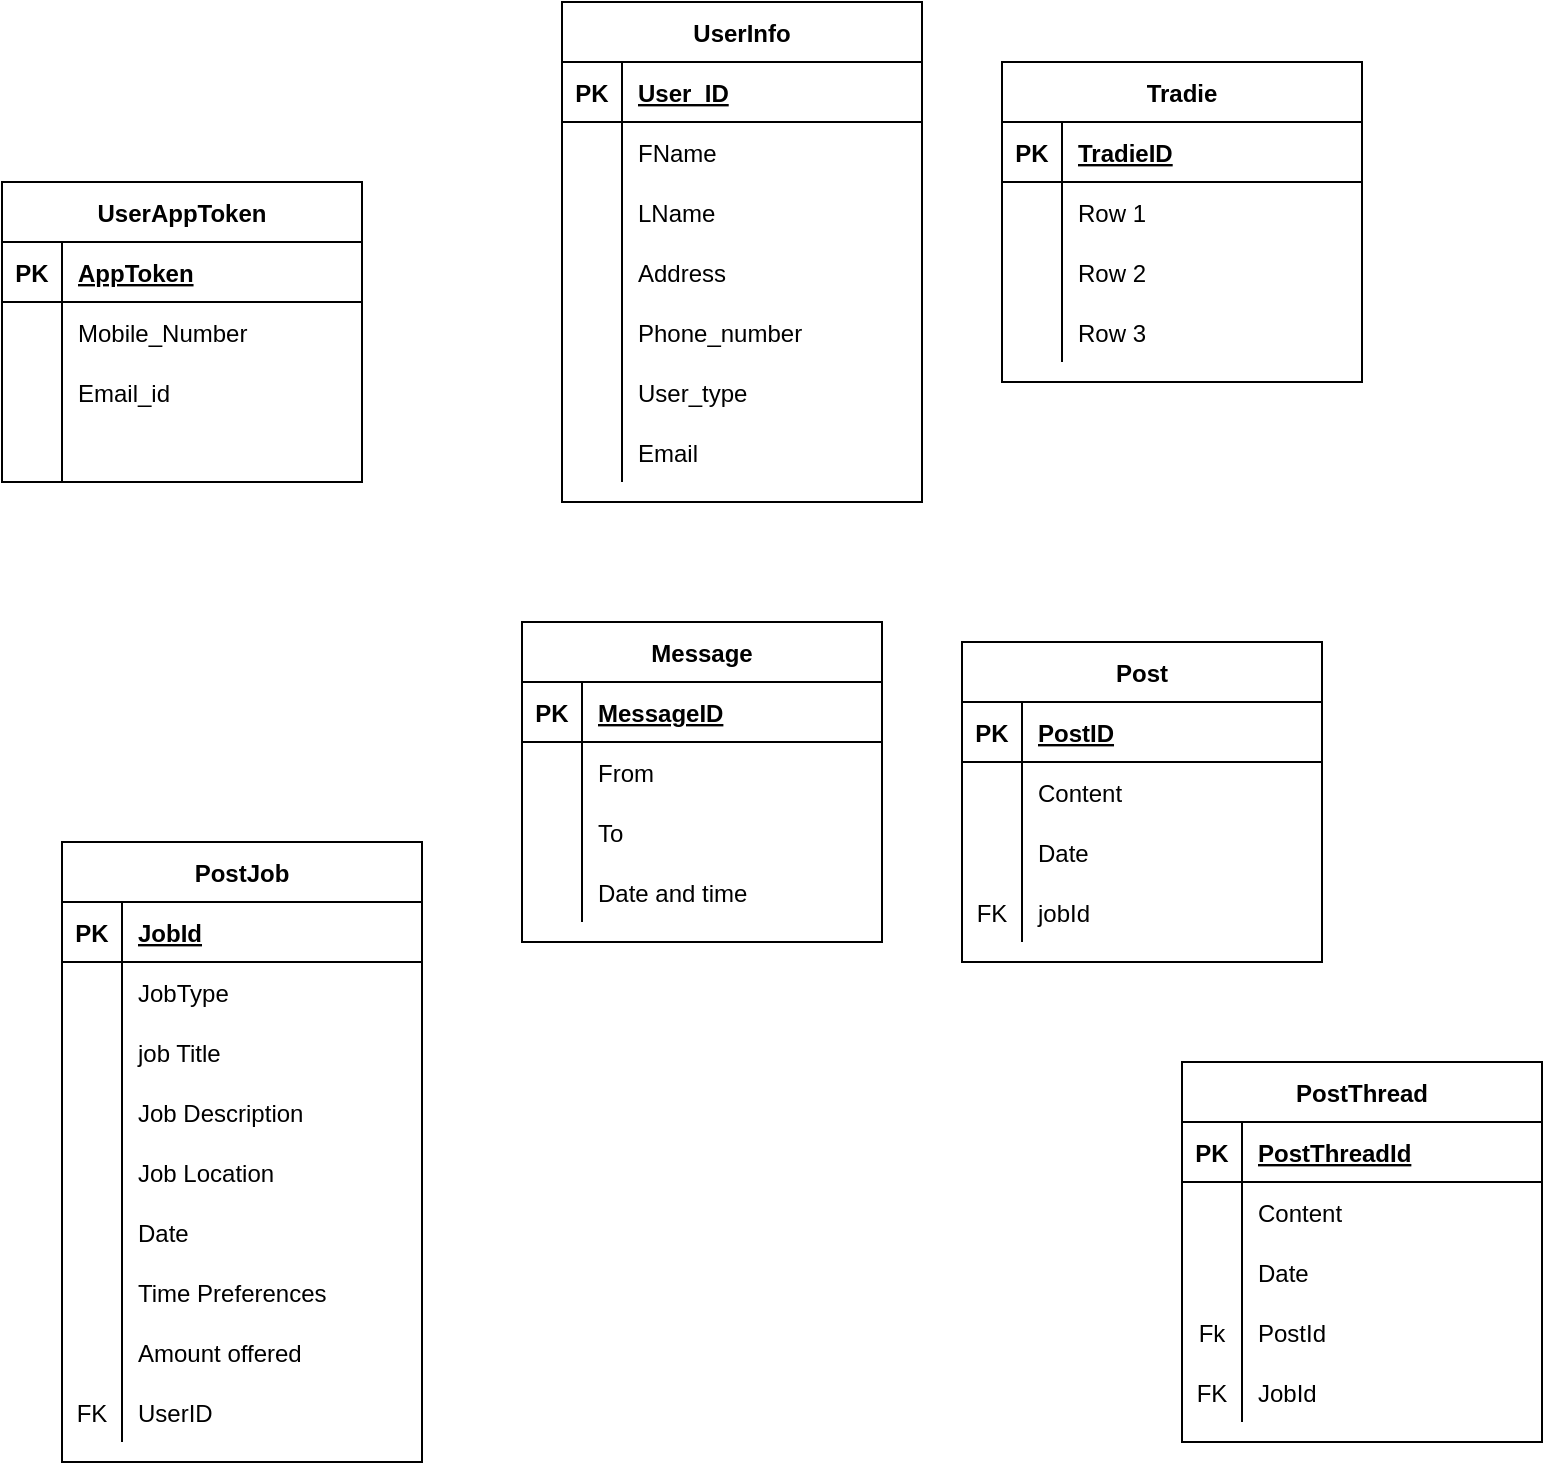 <mxfile version="13.6.5" type="github">
  <diagram id="_nv6rsg1d00ywhC_lNCa" name="Page-1">
    <mxGraphModel dx="946" dy="565" grid="1" gridSize="10" guides="1" tooltips="1" connect="1" arrows="1" fold="1" page="1" pageScale="1" pageWidth="850" pageHeight="1100" math="0" shadow="0">
      <root>
        <mxCell id="0" />
        <mxCell id="1" parent="0" />
        <mxCell id="Lii5ezeePyXg5_S2HeMb-3" value="UserAppToken" style="shape=table;startSize=30;container=1;collapsible=1;childLayout=tableLayout;fixedRows=1;rowLines=0;fontStyle=1;align=center;resizeLast=1;" parent="1" vertex="1">
          <mxGeometry x="20" y="110" width="180" height="150" as="geometry" />
        </mxCell>
        <mxCell id="Lii5ezeePyXg5_S2HeMb-4" value="" style="shape=partialRectangle;collapsible=0;dropTarget=0;pointerEvents=0;fillColor=none;top=0;left=0;bottom=1;right=0;points=[[0,0.5],[1,0.5]];portConstraint=eastwest;" parent="Lii5ezeePyXg5_S2HeMb-3" vertex="1">
          <mxGeometry y="30" width="180" height="30" as="geometry" />
        </mxCell>
        <mxCell id="Lii5ezeePyXg5_S2HeMb-5" value="PK" style="shape=partialRectangle;connectable=0;fillColor=none;top=0;left=0;bottom=0;right=0;fontStyle=1;overflow=hidden;" parent="Lii5ezeePyXg5_S2HeMb-4" vertex="1">
          <mxGeometry width="30" height="30" as="geometry" />
        </mxCell>
        <mxCell id="Lii5ezeePyXg5_S2HeMb-6" value="AppToken" style="shape=partialRectangle;connectable=0;fillColor=none;top=0;left=0;bottom=0;right=0;align=left;spacingLeft=6;fontStyle=5;overflow=hidden;" parent="Lii5ezeePyXg5_S2HeMb-4" vertex="1">
          <mxGeometry x="30" width="150" height="30" as="geometry" />
        </mxCell>
        <mxCell id="Lii5ezeePyXg5_S2HeMb-7" value="" style="shape=partialRectangle;collapsible=0;dropTarget=0;pointerEvents=0;fillColor=none;top=0;left=0;bottom=0;right=0;points=[[0,0.5],[1,0.5]];portConstraint=eastwest;" parent="Lii5ezeePyXg5_S2HeMb-3" vertex="1">
          <mxGeometry y="60" width="180" height="30" as="geometry" />
        </mxCell>
        <mxCell id="Lii5ezeePyXg5_S2HeMb-8" value="" style="shape=partialRectangle;connectable=0;fillColor=none;top=0;left=0;bottom=0;right=0;editable=1;overflow=hidden;" parent="Lii5ezeePyXg5_S2HeMb-7" vertex="1">
          <mxGeometry width="30" height="30" as="geometry" />
        </mxCell>
        <mxCell id="Lii5ezeePyXg5_S2HeMb-9" value="Mobile_Number" style="shape=partialRectangle;connectable=0;fillColor=none;top=0;left=0;bottom=0;right=0;align=left;spacingLeft=6;overflow=hidden;" parent="Lii5ezeePyXg5_S2HeMb-7" vertex="1">
          <mxGeometry x="30" width="150" height="30" as="geometry" />
        </mxCell>
        <mxCell id="Lii5ezeePyXg5_S2HeMb-10" value="" style="shape=partialRectangle;collapsible=0;dropTarget=0;pointerEvents=0;fillColor=none;top=0;left=0;bottom=0;right=0;points=[[0,0.5],[1,0.5]];portConstraint=eastwest;" parent="Lii5ezeePyXg5_S2HeMb-3" vertex="1">
          <mxGeometry y="90" width="180" height="30" as="geometry" />
        </mxCell>
        <mxCell id="Lii5ezeePyXg5_S2HeMb-11" value="" style="shape=partialRectangle;connectable=0;fillColor=none;top=0;left=0;bottom=0;right=0;editable=1;overflow=hidden;" parent="Lii5ezeePyXg5_S2HeMb-10" vertex="1">
          <mxGeometry width="30" height="30" as="geometry" />
        </mxCell>
        <mxCell id="Lii5ezeePyXg5_S2HeMb-12" value="Email_id" style="shape=partialRectangle;connectable=0;fillColor=none;top=0;left=0;bottom=0;right=0;align=left;spacingLeft=6;overflow=hidden;" parent="Lii5ezeePyXg5_S2HeMb-10" vertex="1">
          <mxGeometry x="30" width="150" height="30" as="geometry" />
        </mxCell>
        <mxCell id="Lii5ezeePyXg5_S2HeMb-13" value="" style="shape=partialRectangle;collapsible=0;dropTarget=0;pointerEvents=0;fillColor=none;top=0;left=0;bottom=0;right=0;points=[[0,0.5],[1,0.5]];portConstraint=eastwest;" parent="Lii5ezeePyXg5_S2HeMb-3" vertex="1">
          <mxGeometry y="120" width="180" height="30" as="geometry" />
        </mxCell>
        <mxCell id="Lii5ezeePyXg5_S2HeMb-14" value="" style="shape=partialRectangle;connectable=0;fillColor=none;top=0;left=0;bottom=0;right=0;editable=1;overflow=hidden;" parent="Lii5ezeePyXg5_S2HeMb-13" vertex="1">
          <mxGeometry width="30" height="30" as="geometry" />
        </mxCell>
        <mxCell id="Lii5ezeePyXg5_S2HeMb-15" value="" style="shape=partialRectangle;connectable=0;fillColor=none;top=0;left=0;bottom=0;right=0;align=left;spacingLeft=6;overflow=hidden;" parent="Lii5ezeePyXg5_S2HeMb-13" vertex="1">
          <mxGeometry x="30" width="150" height="30" as="geometry" />
        </mxCell>
        <mxCell id="Lii5ezeePyXg5_S2HeMb-16" value="UserInfo" style="shape=table;startSize=30;container=1;collapsible=1;childLayout=tableLayout;fixedRows=1;rowLines=0;fontStyle=1;align=center;resizeLast=1;" parent="1" vertex="1">
          <mxGeometry x="300" y="20" width="180" height="250" as="geometry" />
        </mxCell>
        <mxCell id="Lii5ezeePyXg5_S2HeMb-17" value="" style="shape=partialRectangle;collapsible=0;dropTarget=0;pointerEvents=0;fillColor=none;top=0;left=0;bottom=1;right=0;points=[[0,0.5],[1,0.5]];portConstraint=eastwest;" parent="Lii5ezeePyXg5_S2HeMb-16" vertex="1">
          <mxGeometry y="30" width="180" height="30" as="geometry" />
        </mxCell>
        <mxCell id="Lii5ezeePyXg5_S2HeMb-18" value="PK" style="shape=partialRectangle;connectable=0;fillColor=none;top=0;left=0;bottom=0;right=0;fontStyle=1;overflow=hidden;" parent="Lii5ezeePyXg5_S2HeMb-17" vertex="1">
          <mxGeometry width="30" height="30" as="geometry" />
        </mxCell>
        <mxCell id="Lii5ezeePyXg5_S2HeMb-19" value="User_ID" style="shape=partialRectangle;connectable=0;fillColor=none;top=0;left=0;bottom=0;right=0;align=left;spacingLeft=6;fontStyle=5;overflow=hidden;" parent="Lii5ezeePyXg5_S2HeMb-17" vertex="1">
          <mxGeometry x="30" width="150" height="30" as="geometry" />
        </mxCell>
        <mxCell id="Lii5ezeePyXg5_S2HeMb-20" value="" style="shape=partialRectangle;collapsible=0;dropTarget=0;pointerEvents=0;fillColor=none;top=0;left=0;bottom=0;right=0;points=[[0,0.5],[1,0.5]];portConstraint=eastwest;" parent="Lii5ezeePyXg5_S2HeMb-16" vertex="1">
          <mxGeometry y="60" width="180" height="30" as="geometry" />
        </mxCell>
        <mxCell id="Lii5ezeePyXg5_S2HeMb-21" value="" style="shape=partialRectangle;connectable=0;fillColor=none;top=0;left=0;bottom=0;right=0;editable=1;overflow=hidden;" parent="Lii5ezeePyXg5_S2HeMb-20" vertex="1">
          <mxGeometry width="30" height="30" as="geometry" />
        </mxCell>
        <mxCell id="Lii5ezeePyXg5_S2HeMb-22" value="FName" style="shape=partialRectangle;connectable=0;fillColor=none;top=0;left=0;bottom=0;right=0;align=left;spacingLeft=6;overflow=hidden;" parent="Lii5ezeePyXg5_S2HeMb-20" vertex="1">
          <mxGeometry x="30" width="150" height="30" as="geometry" />
        </mxCell>
        <mxCell id="Lii5ezeePyXg5_S2HeMb-23" value="" style="shape=partialRectangle;collapsible=0;dropTarget=0;pointerEvents=0;fillColor=none;top=0;left=0;bottom=0;right=0;points=[[0,0.5],[1,0.5]];portConstraint=eastwest;" parent="Lii5ezeePyXg5_S2HeMb-16" vertex="1">
          <mxGeometry y="90" width="180" height="30" as="geometry" />
        </mxCell>
        <mxCell id="Lii5ezeePyXg5_S2HeMb-24" value="" style="shape=partialRectangle;connectable=0;fillColor=none;top=0;left=0;bottom=0;right=0;editable=1;overflow=hidden;" parent="Lii5ezeePyXg5_S2HeMb-23" vertex="1">
          <mxGeometry width="30" height="30" as="geometry" />
        </mxCell>
        <mxCell id="Lii5ezeePyXg5_S2HeMb-25" value="LName" style="shape=partialRectangle;connectable=0;fillColor=none;top=0;left=0;bottom=0;right=0;align=left;spacingLeft=6;overflow=hidden;" parent="Lii5ezeePyXg5_S2HeMb-23" vertex="1">
          <mxGeometry x="30" width="150" height="30" as="geometry" />
        </mxCell>
        <mxCell id="Lii5ezeePyXg5_S2HeMb-26" value="" style="shape=partialRectangle;collapsible=0;dropTarget=0;pointerEvents=0;fillColor=none;top=0;left=0;bottom=0;right=0;points=[[0,0.5],[1,0.5]];portConstraint=eastwest;" parent="Lii5ezeePyXg5_S2HeMb-16" vertex="1">
          <mxGeometry y="120" width="180" height="30" as="geometry" />
        </mxCell>
        <mxCell id="Lii5ezeePyXg5_S2HeMb-27" value="" style="shape=partialRectangle;connectable=0;fillColor=none;top=0;left=0;bottom=0;right=0;editable=1;overflow=hidden;" parent="Lii5ezeePyXg5_S2HeMb-26" vertex="1">
          <mxGeometry width="30" height="30" as="geometry" />
        </mxCell>
        <mxCell id="Lii5ezeePyXg5_S2HeMb-28" value="Address" style="shape=partialRectangle;connectable=0;fillColor=none;top=0;left=0;bottom=0;right=0;align=left;spacingLeft=6;overflow=hidden;" parent="Lii5ezeePyXg5_S2HeMb-26" vertex="1">
          <mxGeometry x="30" width="150" height="30" as="geometry" />
        </mxCell>
        <mxCell id="Lii5ezeePyXg5_S2HeMb-29" value="" style="shape=partialRectangle;collapsible=0;dropTarget=0;pointerEvents=0;fillColor=none;top=0;left=0;bottom=0;right=0;points=[[0,0.5],[1,0.5]];portConstraint=eastwest;" parent="Lii5ezeePyXg5_S2HeMb-16" vertex="1">
          <mxGeometry y="150" width="180" height="30" as="geometry" />
        </mxCell>
        <mxCell id="Lii5ezeePyXg5_S2HeMb-30" value="" style="shape=partialRectangle;connectable=0;fillColor=none;top=0;left=0;bottom=0;right=0;editable=1;overflow=hidden;" parent="Lii5ezeePyXg5_S2HeMb-29" vertex="1">
          <mxGeometry width="30" height="30" as="geometry" />
        </mxCell>
        <mxCell id="Lii5ezeePyXg5_S2HeMb-31" value="Phone_number" style="shape=partialRectangle;connectable=0;fillColor=none;top=0;left=0;bottom=0;right=0;align=left;spacingLeft=6;overflow=hidden;" parent="Lii5ezeePyXg5_S2HeMb-29" vertex="1">
          <mxGeometry x="30" width="150" height="30" as="geometry" />
        </mxCell>
        <mxCell id="Lii5ezeePyXg5_S2HeMb-32" value="" style="shape=partialRectangle;collapsible=0;dropTarget=0;pointerEvents=0;fillColor=none;top=0;left=0;bottom=0;right=0;points=[[0,0.5],[1,0.5]];portConstraint=eastwest;" parent="Lii5ezeePyXg5_S2HeMb-16" vertex="1">
          <mxGeometry y="180" width="180" height="30" as="geometry" />
        </mxCell>
        <mxCell id="Lii5ezeePyXg5_S2HeMb-33" value="" style="shape=partialRectangle;connectable=0;fillColor=none;top=0;left=0;bottom=0;right=0;editable=1;overflow=hidden;" parent="Lii5ezeePyXg5_S2HeMb-32" vertex="1">
          <mxGeometry width="30" height="30" as="geometry" />
        </mxCell>
        <mxCell id="Lii5ezeePyXg5_S2HeMb-34" value="User_type" style="shape=partialRectangle;connectable=0;fillColor=none;top=0;left=0;bottom=0;right=0;align=left;spacingLeft=6;overflow=hidden;" parent="Lii5ezeePyXg5_S2HeMb-32" vertex="1">
          <mxGeometry x="30" width="150" height="30" as="geometry" />
        </mxCell>
        <mxCell id="Lii5ezeePyXg5_S2HeMb-35" value="" style="shape=partialRectangle;collapsible=0;dropTarget=0;pointerEvents=0;fillColor=none;top=0;left=0;bottom=0;right=0;points=[[0,0.5],[1,0.5]];portConstraint=eastwest;" parent="Lii5ezeePyXg5_S2HeMb-16" vertex="1">
          <mxGeometry y="210" width="180" height="30" as="geometry" />
        </mxCell>
        <mxCell id="Lii5ezeePyXg5_S2HeMb-36" value="" style="shape=partialRectangle;connectable=0;fillColor=none;top=0;left=0;bottom=0;right=0;editable=1;overflow=hidden;" parent="Lii5ezeePyXg5_S2HeMb-35" vertex="1">
          <mxGeometry width="30" height="30" as="geometry" />
        </mxCell>
        <mxCell id="Lii5ezeePyXg5_S2HeMb-37" value="Email" style="shape=partialRectangle;connectable=0;fillColor=none;top=0;left=0;bottom=0;right=0;align=left;spacingLeft=6;overflow=hidden;" parent="Lii5ezeePyXg5_S2HeMb-35" vertex="1">
          <mxGeometry x="30" width="150" height="30" as="geometry" />
        </mxCell>
        <mxCell id="sgDXmyYX1LC0uglDYw24-14" value="Message" style="shape=table;startSize=30;container=1;collapsible=1;childLayout=tableLayout;fixedRows=1;rowLines=0;fontStyle=1;align=center;resizeLast=1;" vertex="1" parent="1">
          <mxGeometry x="280" y="330" width="180" height="160" as="geometry" />
        </mxCell>
        <mxCell id="sgDXmyYX1LC0uglDYw24-15" value="" style="shape=partialRectangle;collapsible=0;dropTarget=0;pointerEvents=0;fillColor=none;top=0;left=0;bottom=1;right=0;points=[[0,0.5],[1,0.5]];portConstraint=eastwest;" vertex="1" parent="sgDXmyYX1LC0uglDYw24-14">
          <mxGeometry y="30" width="180" height="30" as="geometry" />
        </mxCell>
        <mxCell id="sgDXmyYX1LC0uglDYw24-16" value="PK" style="shape=partialRectangle;connectable=0;fillColor=none;top=0;left=0;bottom=0;right=0;fontStyle=1;overflow=hidden;" vertex="1" parent="sgDXmyYX1LC0uglDYw24-15">
          <mxGeometry width="30" height="30" as="geometry" />
        </mxCell>
        <mxCell id="sgDXmyYX1LC0uglDYw24-17" value="MessageID" style="shape=partialRectangle;connectable=0;fillColor=none;top=0;left=0;bottom=0;right=0;align=left;spacingLeft=6;fontStyle=5;overflow=hidden;" vertex="1" parent="sgDXmyYX1LC0uglDYw24-15">
          <mxGeometry x="30" width="150" height="30" as="geometry" />
        </mxCell>
        <mxCell id="sgDXmyYX1LC0uglDYw24-18" value="" style="shape=partialRectangle;collapsible=0;dropTarget=0;pointerEvents=0;fillColor=none;top=0;left=0;bottom=0;right=0;points=[[0,0.5],[1,0.5]];portConstraint=eastwest;" vertex="1" parent="sgDXmyYX1LC0uglDYw24-14">
          <mxGeometry y="60" width="180" height="30" as="geometry" />
        </mxCell>
        <mxCell id="sgDXmyYX1LC0uglDYw24-19" value="" style="shape=partialRectangle;connectable=0;fillColor=none;top=0;left=0;bottom=0;right=0;editable=1;overflow=hidden;" vertex="1" parent="sgDXmyYX1LC0uglDYw24-18">
          <mxGeometry width="30" height="30" as="geometry" />
        </mxCell>
        <mxCell id="sgDXmyYX1LC0uglDYw24-20" value="From" style="shape=partialRectangle;connectable=0;fillColor=none;top=0;left=0;bottom=0;right=0;align=left;spacingLeft=6;overflow=hidden;" vertex="1" parent="sgDXmyYX1LC0uglDYw24-18">
          <mxGeometry x="30" width="150" height="30" as="geometry" />
        </mxCell>
        <mxCell id="sgDXmyYX1LC0uglDYw24-21" value="" style="shape=partialRectangle;collapsible=0;dropTarget=0;pointerEvents=0;fillColor=none;top=0;left=0;bottom=0;right=0;points=[[0,0.5],[1,0.5]];portConstraint=eastwest;" vertex="1" parent="sgDXmyYX1LC0uglDYw24-14">
          <mxGeometry y="90" width="180" height="30" as="geometry" />
        </mxCell>
        <mxCell id="sgDXmyYX1LC0uglDYw24-22" value="" style="shape=partialRectangle;connectable=0;fillColor=none;top=0;left=0;bottom=0;right=0;editable=1;overflow=hidden;" vertex="1" parent="sgDXmyYX1LC0uglDYw24-21">
          <mxGeometry width="30" height="30" as="geometry" />
        </mxCell>
        <mxCell id="sgDXmyYX1LC0uglDYw24-23" value="To" style="shape=partialRectangle;connectable=0;fillColor=none;top=0;left=0;bottom=0;right=0;align=left;spacingLeft=6;overflow=hidden;" vertex="1" parent="sgDXmyYX1LC0uglDYw24-21">
          <mxGeometry x="30" width="150" height="30" as="geometry" />
        </mxCell>
        <mxCell id="sgDXmyYX1LC0uglDYw24-24" value="" style="shape=partialRectangle;collapsible=0;dropTarget=0;pointerEvents=0;fillColor=none;top=0;left=0;bottom=0;right=0;points=[[0,0.5],[1,0.5]];portConstraint=eastwest;" vertex="1" parent="sgDXmyYX1LC0uglDYw24-14">
          <mxGeometry y="120" width="180" height="30" as="geometry" />
        </mxCell>
        <mxCell id="sgDXmyYX1LC0uglDYw24-25" value="" style="shape=partialRectangle;connectable=0;fillColor=none;top=0;left=0;bottom=0;right=0;editable=1;overflow=hidden;" vertex="1" parent="sgDXmyYX1LC0uglDYw24-24">
          <mxGeometry width="30" height="30" as="geometry" />
        </mxCell>
        <mxCell id="sgDXmyYX1LC0uglDYw24-26" value="Date and time" style="shape=partialRectangle;connectable=0;fillColor=none;top=0;left=0;bottom=0;right=0;align=left;spacingLeft=6;overflow=hidden;" vertex="1" parent="sgDXmyYX1LC0uglDYw24-24">
          <mxGeometry x="30" width="150" height="30" as="geometry" />
        </mxCell>
        <mxCell id="sgDXmyYX1LC0uglDYw24-27" value="PostJob" style="shape=table;startSize=30;container=1;collapsible=1;childLayout=tableLayout;fixedRows=1;rowLines=0;fontStyle=1;align=center;resizeLast=1;" vertex="1" parent="1">
          <mxGeometry x="50" y="440" width="180" height="310" as="geometry" />
        </mxCell>
        <mxCell id="sgDXmyYX1LC0uglDYw24-28" value="" style="shape=partialRectangle;collapsible=0;dropTarget=0;pointerEvents=0;fillColor=none;top=0;left=0;bottom=1;right=0;points=[[0,0.5],[1,0.5]];portConstraint=eastwest;" vertex="1" parent="sgDXmyYX1LC0uglDYw24-27">
          <mxGeometry y="30" width="180" height="30" as="geometry" />
        </mxCell>
        <mxCell id="sgDXmyYX1LC0uglDYw24-29" value="PK" style="shape=partialRectangle;connectable=0;fillColor=none;top=0;left=0;bottom=0;right=0;fontStyle=1;overflow=hidden;" vertex="1" parent="sgDXmyYX1LC0uglDYw24-28">
          <mxGeometry width="30" height="30" as="geometry" />
        </mxCell>
        <mxCell id="sgDXmyYX1LC0uglDYw24-30" value="JobId" style="shape=partialRectangle;connectable=0;fillColor=none;top=0;left=0;bottom=0;right=0;align=left;spacingLeft=6;fontStyle=5;overflow=hidden;" vertex="1" parent="sgDXmyYX1LC0uglDYw24-28">
          <mxGeometry x="30" width="150" height="30" as="geometry" />
        </mxCell>
        <mxCell id="sgDXmyYX1LC0uglDYw24-31" value="" style="shape=partialRectangle;collapsible=0;dropTarget=0;pointerEvents=0;fillColor=none;top=0;left=0;bottom=0;right=0;points=[[0,0.5],[1,0.5]];portConstraint=eastwest;" vertex="1" parent="sgDXmyYX1LC0uglDYw24-27">
          <mxGeometry y="60" width="180" height="30" as="geometry" />
        </mxCell>
        <mxCell id="sgDXmyYX1LC0uglDYw24-32" value="" style="shape=partialRectangle;connectable=0;fillColor=none;top=0;left=0;bottom=0;right=0;editable=1;overflow=hidden;" vertex="1" parent="sgDXmyYX1LC0uglDYw24-31">
          <mxGeometry width="30" height="30" as="geometry" />
        </mxCell>
        <mxCell id="sgDXmyYX1LC0uglDYw24-33" value="JobType" style="shape=partialRectangle;connectable=0;fillColor=none;top=0;left=0;bottom=0;right=0;align=left;spacingLeft=6;overflow=hidden;" vertex="1" parent="sgDXmyYX1LC0uglDYw24-31">
          <mxGeometry x="30" width="150" height="30" as="geometry" />
        </mxCell>
        <mxCell id="sgDXmyYX1LC0uglDYw24-34" value="" style="shape=partialRectangle;collapsible=0;dropTarget=0;pointerEvents=0;fillColor=none;top=0;left=0;bottom=0;right=0;points=[[0,0.5],[1,0.5]];portConstraint=eastwest;" vertex="1" parent="sgDXmyYX1LC0uglDYw24-27">
          <mxGeometry y="90" width="180" height="30" as="geometry" />
        </mxCell>
        <mxCell id="sgDXmyYX1LC0uglDYw24-35" value="" style="shape=partialRectangle;connectable=0;fillColor=none;top=0;left=0;bottom=0;right=0;editable=1;overflow=hidden;" vertex="1" parent="sgDXmyYX1LC0uglDYw24-34">
          <mxGeometry width="30" height="30" as="geometry" />
        </mxCell>
        <mxCell id="sgDXmyYX1LC0uglDYw24-36" value="job Title" style="shape=partialRectangle;connectable=0;fillColor=none;top=0;left=0;bottom=0;right=0;align=left;spacingLeft=6;overflow=hidden;" vertex="1" parent="sgDXmyYX1LC0uglDYw24-34">
          <mxGeometry x="30" width="150" height="30" as="geometry" />
        </mxCell>
        <mxCell id="sgDXmyYX1LC0uglDYw24-37" value="" style="shape=partialRectangle;collapsible=0;dropTarget=0;pointerEvents=0;fillColor=none;top=0;left=0;bottom=0;right=0;points=[[0,0.5],[1,0.5]];portConstraint=eastwest;" vertex="1" parent="sgDXmyYX1LC0uglDYw24-27">
          <mxGeometry y="120" width="180" height="30" as="geometry" />
        </mxCell>
        <mxCell id="sgDXmyYX1LC0uglDYw24-38" value="" style="shape=partialRectangle;connectable=0;fillColor=none;top=0;left=0;bottom=0;right=0;editable=1;overflow=hidden;" vertex="1" parent="sgDXmyYX1LC0uglDYw24-37">
          <mxGeometry width="30" height="30" as="geometry" />
        </mxCell>
        <mxCell id="sgDXmyYX1LC0uglDYw24-39" value="Job Description" style="shape=partialRectangle;connectable=0;fillColor=none;top=0;left=0;bottom=0;right=0;align=left;spacingLeft=6;overflow=hidden;" vertex="1" parent="sgDXmyYX1LC0uglDYw24-37">
          <mxGeometry x="30" width="150" height="30" as="geometry" />
        </mxCell>
        <mxCell id="sgDXmyYX1LC0uglDYw24-40" value="" style="shape=partialRectangle;collapsible=0;dropTarget=0;pointerEvents=0;fillColor=none;top=0;left=0;bottom=0;right=0;points=[[0,0.5],[1,0.5]];portConstraint=eastwest;" vertex="1" parent="sgDXmyYX1LC0uglDYw24-27">
          <mxGeometry y="150" width="180" height="30" as="geometry" />
        </mxCell>
        <mxCell id="sgDXmyYX1LC0uglDYw24-41" value="" style="shape=partialRectangle;connectable=0;fillColor=none;top=0;left=0;bottom=0;right=0;editable=1;overflow=hidden;" vertex="1" parent="sgDXmyYX1LC0uglDYw24-40">
          <mxGeometry width="30" height="30" as="geometry" />
        </mxCell>
        <mxCell id="sgDXmyYX1LC0uglDYw24-42" value="Job Location" style="shape=partialRectangle;connectable=0;fillColor=none;top=0;left=0;bottom=0;right=0;align=left;spacingLeft=6;overflow=hidden;" vertex="1" parent="sgDXmyYX1LC0uglDYw24-40">
          <mxGeometry x="30" width="150" height="30" as="geometry" />
        </mxCell>
        <mxCell id="sgDXmyYX1LC0uglDYw24-43" value="" style="shape=partialRectangle;collapsible=0;dropTarget=0;pointerEvents=0;fillColor=none;top=0;left=0;bottom=0;right=0;points=[[0,0.5],[1,0.5]];portConstraint=eastwest;" vertex="1" parent="sgDXmyYX1LC0uglDYw24-27">
          <mxGeometry y="180" width="180" height="30" as="geometry" />
        </mxCell>
        <mxCell id="sgDXmyYX1LC0uglDYw24-44" value="" style="shape=partialRectangle;connectable=0;fillColor=none;top=0;left=0;bottom=0;right=0;editable=1;overflow=hidden;" vertex="1" parent="sgDXmyYX1LC0uglDYw24-43">
          <mxGeometry width="30" height="30" as="geometry" />
        </mxCell>
        <mxCell id="sgDXmyYX1LC0uglDYw24-45" value="Date" style="shape=partialRectangle;connectable=0;fillColor=none;top=0;left=0;bottom=0;right=0;align=left;spacingLeft=6;overflow=hidden;" vertex="1" parent="sgDXmyYX1LC0uglDYw24-43">
          <mxGeometry x="30" width="150" height="30" as="geometry" />
        </mxCell>
        <mxCell id="sgDXmyYX1LC0uglDYw24-46" value="" style="shape=partialRectangle;collapsible=0;dropTarget=0;pointerEvents=0;fillColor=none;top=0;left=0;bottom=0;right=0;points=[[0,0.5],[1,0.5]];portConstraint=eastwest;" vertex="1" parent="sgDXmyYX1LC0uglDYw24-27">
          <mxGeometry y="210" width="180" height="30" as="geometry" />
        </mxCell>
        <mxCell id="sgDXmyYX1LC0uglDYw24-47" value="" style="shape=partialRectangle;connectable=0;fillColor=none;top=0;left=0;bottom=0;right=0;editable=1;overflow=hidden;" vertex="1" parent="sgDXmyYX1LC0uglDYw24-46">
          <mxGeometry width="30" height="30" as="geometry" />
        </mxCell>
        <mxCell id="sgDXmyYX1LC0uglDYw24-48" value="Time Preferences" style="shape=partialRectangle;connectable=0;fillColor=none;top=0;left=0;bottom=0;right=0;align=left;spacingLeft=6;overflow=hidden;" vertex="1" parent="sgDXmyYX1LC0uglDYw24-46">
          <mxGeometry x="30" width="150" height="30" as="geometry" />
        </mxCell>
        <mxCell id="sgDXmyYX1LC0uglDYw24-49" value="" style="shape=partialRectangle;collapsible=0;dropTarget=0;pointerEvents=0;fillColor=none;top=0;left=0;bottom=0;right=0;points=[[0,0.5],[1,0.5]];portConstraint=eastwest;" vertex="1" parent="sgDXmyYX1LC0uglDYw24-27">
          <mxGeometry y="240" width="180" height="30" as="geometry" />
        </mxCell>
        <mxCell id="sgDXmyYX1LC0uglDYw24-50" value="" style="shape=partialRectangle;connectable=0;fillColor=none;top=0;left=0;bottom=0;right=0;editable=1;overflow=hidden;" vertex="1" parent="sgDXmyYX1LC0uglDYw24-49">
          <mxGeometry width="30" height="30" as="geometry" />
        </mxCell>
        <mxCell id="sgDXmyYX1LC0uglDYw24-51" value="Amount offered" style="shape=partialRectangle;connectable=0;fillColor=none;top=0;left=0;bottom=0;right=0;align=left;spacingLeft=6;overflow=hidden;" vertex="1" parent="sgDXmyYX1LC0uglDYw24-49">
          <mxGeometry x="30" width="150" height="30" as="geometry" />
        </mxCell>
        <mxCell id="sgDXmyYX1LC0uglDYw24-81" value="" style="shape=partialRectangle;collapsible=0;dropTarget=0;pointerEvents=0;fillColor=none;top=0;left=0;bottom=0;right=0;points=[[0,0.5],[1,0.5]];portConstraint=eastwest;" vertex="1" parent="sgDXmyYX1LC0uglDYw24-27">
          <mxGeometry y="270" width="180" height="30" as="geometry" />
        </mxCell>
        <mxCell id="sgDXmyYX1LC0uglDYw24-82" value="FK" style="shape=partialRectangle;connectable=0;fillColor=none;top=0;left=0;bottom=0;right=0;editable=1;overflow=hidden;" vertex="1" parent="sgDXmyYX1LC0uglDYw24-81">
          <mxGeometry width="30" height="30" as="geometry" />
        </mxCell>
        <mxCell id="sgDXmyYX1LC0uglDYw24-83" value="UserID" style="shape=partialRectangle;connectable=0;fillColor=none;top=0;left=0;bottom=0;right=0;align=left;spacingLeft=6;overflow=hidden;" vertex="1" parent="sgDXmyYX1LC0uglDYw24-81">
          <mxGeometry x="30" width="150" height="30" as="geometry" />
        </mxCell>
        <mxCell id="sgDXmyYX1LC0uglDYw24-52" value="Post" style="shape=table;startSize=30;container=1;collapsible=1;childLayout=tableLayout;fixedRows=1;rowLines=0;fontStyle=1;align=center;resizeLast=1;" vertex="1" parent="1">
          <mxGeometry x="500" y="340" width="180" height="160" as="geometry" />
        </mxCell>
        <mxCell id="sgDXmyYX1LC0uglDYw24-53" value="" style="shape=partialRectangle;collapsible=0;dropTarget=0;pointerEvents=0;fillColor=none;top=0;left=0;bottom=1;right=0;points=[[0,0.5],[1,0.5]];portConstraint=eastwest;" vertex="1" parent="sgDXmyYX1LC0uglDYw24-52">
          <mxGeometry y="30" width="180" height="30" as="geometry" />
        </mxCell>
        <mxCell id="sgDXmyYX1LC0uglDYw24-54" value="PK" style="shape=partialRectangle;connectable=0;fillColor=none;top=0;left=0;bottom=0;right=0;fontStyle=1;overflow=hidden;" vertex="1" parent="sgDXmyYX1LC0uglDYw24-53">
          <mxGeometry width="30" height="30" as="geometry" />
        </mxCell>
        <mxCell id="sgDXmyYX1LC0uglDYw24-55" value="PostID" style="shape=partialRectangle;connectable=0;fillColor=none;top=0;left=0;bottom=0;right=0;align=left;spacingLeft=6;fontStyle=5;overflow=hidden;" vertex="1" parent="sgDXmyYX1LC0uglDYw24-53">
          <mxGeometry x="30" width="150" height="30" as="geometry" />
        </mxCell>
        <mxCell id="sgDXmyYX1LC0uglDYw24-56" value="" style="shape=partialRectangle;collapsible=0;dropTarget=0;pointerEvents=0;fillColor=none;top=0;left=0;bottom=0;right=0;points=[[0,0.5],[1,0.5]];portConstraint=eastwest;" vertex="1" parent="sgDXmyYX1LC0uglDYw24-52">
          <mxGeometry y="60" width="180" height="30" as="geometry" />
        </mxCell>
        <mxCell id="sgDXmyYX1LC0uglDYw24-57" value="" style="shape=partialRectangle;connectable=0;fillColor=none;top=0;left=0;bottom=0;right=0;editable=1;overflow=hidden;" vertex="1" parent="sgDXmyYX1LC0uglDYw24-56">
          <mxGeometry width="30" height="30" as="geometry" />
        </mxCell>
        <mxCell id="sgDXmyYX1LC0uglDYw24-58" value="Content" style="shape=partialRectangle;connectable=0;fillColor=none;top=0;left=0;bottom=0;right=0;align=left;spacingLeft=6;overflow=hidden;" vertex="1" parent="sgDXmyYX1LC0uglDYw24-56">
          <mxGeometry x="30" width="150" height="30" as="geometry" />
        </mxCell>
        <mxCell id="sgDXmyYX1LC0uglDYw24-59" value="" style="shape=partialRectangle;collapsible=0;dropTarget=0;pointerEvents=0;fillColor=none;top=0;left=0;bottom=0;right=0;points=[[0,0.5],[1,0.5]];portConstraint=eastwest;" vertex="1" parent="sgDXmyYX1LC0uglDYw24-52">
          <mxGeometry y="90" width="180" height="30" as="geometry" />
        </mxCell>
        <mxCell id="sgDXmyYX1LC0uglDYw24-60" value="" style="shape=partialRectangle;connectable=0;fillColor=none;top=0;left=0;bottom=0;right=0;editable=1;overflow=hidden;" vertex="1" parent="sgDXmyYX1LC0uglDYw24-59">
          <mxGeometry width="30" height="30" as="geometry" />
        </mxCell>
        <mxCell id="sgDXmyYX1LC0uglDYw24-61" value="Date" style="shape=partialRectangle;connectable=0;fillColor=none;top=0;left=0;bottom=0;right=0;align=left;spacingLeft=6;overflow=hidden;" vertex="1" parent="sgDXmyYX1LC0uglDYw24-59">
          <mxGeometry x="30" width="150" height="30" as="geometry" />
        </mxCell>
        <mxCell id="sgDXmyYX1LC0uglDYw24-62" value="" style="shape=partialRectangle;collapsible=0;dropTarget=0;pointerEvents=0;fillColor=none;top=0;left=0;bottom=0;right=0;points=[[0,0.5],[1,0.5]];portConstraint=eastwest;" vertex="1" parent="sgDXmyYX1LC0uglDYw24-52">
          <mxGeometry y="120" width="180" height="30" as="geometry" />
        </mxCell>
        <mxCell id="sgDXmyYX1LC0uglDYw24-63" value="FK" style="shape=partialRectangle;connectable=0;fillColor=none;top=0;left=0;bottom=0;right=0;editable=1;overflow=hidden;" vertex="1" parent="sgDXmyYX1LC0uglDYw24-62">
          <mxGeometry width="30" height="30" as="geometry" />
        </mxCell>
        <mxCell id="sgDXmyYX1LC0uglDYw24-64" value="jobId" style="shape=partialRectangle;connectable=0;fillColor=none;top=0;left=0;bottom=0;right=0;align=left;spacingLeft=6;overflow=hidden;" vertex="1" parent="sgDXmyYX1LC0uglDYw24-62">
          <mxGeometry x="30" width="150" height="30" as="geometry" />
        </mxCell>
        <mxCell id="sgDXmyYX1LC0uglDYw24-84" value="Tradie" style="shape=table;startSize=30;container=1;collapsible=1;childLayout=tableLayout;fixedRows=1;rowLines=0;fontStyle=1;align=center;resizeLast=1;" vertex="1" parent="1">
          <mxGeometry x="520" y="50" width="180" height="160" as="geometry" />
        </mxCell>
        <mxCell id="sgDXmyYX1LC0uglDYw24-85" value="" style="shape=partialRectangle;collapsible=0;dropTarget=0;pointerEvents=0;fillColor=none;top=0;left=0;bottom=1;right=0;points=[[0,0.5],[1,0.5]];portConstraint=eastwest;" vertex="1" parent="sgDXmyYX1LC0uglDYw24-84">
          <mxGeometry y="30" width="180" height="30" as="geometry" />
        </mxCell>
        <mxCell id="sgDXmyYX1LC0uglDYw24-86" value="PK" style="shape=partialRectangle;connectable=0;fillColor=none;top=0;left=0;bottom=0;right=0;fontStyle=1;overflow=hidden;" vertex="1" parent="sgDXmyYX1LC0uglDYw24-85">
          <mxGeometry width="30" height="30" as="geometry" />
        </mxCell>
        <mxCell id="sgDXmyYX1LC0uglDYw24-87" value="TradieID" style="shape=partialRectangle;connectable=0;fillColor=none;top=0;left=0;bottom=0;right=0;align=left;spacingLeft=6;fontStyle=5;overflow=hidden;" vertex="1" parent="sgDXmyYX1LC0uglDYw24-85">
          <mxGeometry x="30" width="150" height="30" as="geometry" />
        </mxCell>
        <mxCell id="sgDXmyYX1LC0uglDYw24-88" value="" style="shape=partialRectangle;collapsible=0;dropTarget=0;pointerEvents=0;fillColor=none;top=0;left=0;bottom=0;right=0;points=[[0,0.5],[1,0.5]];portConstraint=eastwest;" vertex="1" parent="sgDXmyYX1LC0uglDYw24-84">
          <mxGeometry y="60" width="180" height="30" as="geometry" />
        </mxCell>
        <mxCell id="sgDXmyYX1LC0uglDYw24-89" value="" style="shape=partialRectangle;connectable=0;fillColor=none;top=0;left=0;bottom=0;right=0;editable=1;overflow=hidden;" vertex="1" parent="sgDXmyYX1LC0uglDYw24-88">
          <mxGeometry width="30" height="30" as="geometry" />
        </mxCell>
        <mxCell id="sgDXmyYX1LC0uglDYw24-90" value="Row 1" style="shape=partialRectangle;connectable=0;fillColor=none;top=0;left=0;bottom=0;right=0;align=left;spacingLeft=6;overflow=hidden;" vertex="1" parent="sgDXmyYX1LC0uglDYw24-88">
          <mxGeometry x="30" width="150" height="30" as="geometry" />
        </mxCell>
        <mxCell id="sgDXmyYX1LC0uglDYw24-91" value="" style="shape=partialRectangle;collapsible=0;dropTarget=0;pointerEvents=0;fillColor=none;top=0;left=0;bottom=0;right=0;points=[[0,0.5],[1,0.5]];portConstraint=eastwest;" vertex="1" parent="sgDXmyYX1LC0uglDYw24-84">
          <mxGeometry y="90" width="180" height="30" as="geometry" />
        </mxCell>
        <mxCell id="sgDXmyYX1LC0uglDYw24-92" value="" style="shape=partialRectangle;connectable=0;fillColor=none;top=0;left=0;bottom=0;right=0;editable=1;overflow=hidden;" vertex="1" parent="sgDXmyYX1LC0uglDYw24-91">
          <mxGeometry width="30" height="30" as="geometry" />
        </mxCell>
        <mxCell id="sgDXmyYX1LC0uglDYw24-93" value="Row 2" style="shape=partialRectangle;connectable=0;fillColor=none;top=0;left=0;bottom=0;right=0;align=left;spacingLeft=6;overflow=hidden;" vertex="1" parent="sgDXmyYX1LC0uglDYw24-91">
          <mxGeometry x="30" width="150" height="30" as="geometry" />
        </mxCell>
        <mxCell id="sgDXmyYX1LC0uglDYw24-94" value="" style="shape=partialRectangle;collapsible=0;dropTarget=0;pointerEvents=0;fillColor=none;top=0;left=0;bottom=0;right=0;points=[[0,0.5],[1,0.5]];portConstraint=eastwest;" vertex="1" parent="sgDXmyYX1LC0uglDYw24-84">
          <mxGeometry y="120" width="180" height="30" as="geometry" />
        </mxCell>
        <mxCell id="sgDXmyYX1LC0uglDYw24-95" value="" style="shape=partialRectangle;connectable=0;fillColor=none;top=0;left=0;bottom=0;right=0;editable=1;overflow=hidden;" vertex="1" parent="sgDXmyYX1LC0uglDYw24-94">
          <mxGeometry width="30" height="30" as="geometry" />
        </mxCell>
        <mxCell id="sgDXmyYX1LC0uglDYw24-96" value="Row 3" style="shape=partialRectangle;connectable=0;fillColor=none;top=0;left=0;bottom=0;right=0;align=left;spacingLeft=6;overflow=hidden;" vertex="1" parent="sgDXmyYX1LC0uglDYw24-94">
          <mxGeometry x="30" width="150" height="30" as="geometry" />
        </mxCell>
        <mxCell id="sgDXmyYX1LC0uglDYw24-65" value="PostThread" style="shape=table;startSize=30;container=1;collapsible=1;childLayout=tableLayout;fixedRows=1;rowLines=0;fontStyle=1;align=center;resizeLast=1;" vertex="1" parent="1">
          <mxGeometry x="610" y="550" width="180" height="190" as="geometry" />
        </mxCell>
        <mxCell id="sgDXmyYX1LC0uglDYw24-66" value="" style="shape=partialRectangle;collapsible=0;dropTarget=0;pointerEvents=0;fillColor=none;top=0;left=0;bottom=1;right=0;points=[[0,0.5],[1,0.5]];portConstraint=eastwest;" vertex="1" parent="sgDXmyYX1LC0uglDYw24-65">
          <mxGeometry y="30" width="180" height="30" as="geometry" />
        </mxCell>
        <mxCell id="sgDXmyYX1LC0uglDYw24-67" value="PK" style="shape=partialRectangle;connectable=0;fillColor=none;top=0;left=0;bottom=0;right=0;fontStyle=1;overflow=hidden;" vertex="1" parent="sgDXmyYX1LC0uglDYw24-66">
          <mxGeometry width="30" height="30" as="geometry" />
        </mxCell>
        <mxCell id="sgDXmyYX1LC0uglDYw24-68" value="PostThreadId" style="shape=partialRectangle;connectable=0;fillColor=none;top=0;left=0;bottom=0;right=0;align=left;spacingLeft=6;fontStyle=5;overflow=hidden;" vertex="1" parent="sgDXmyYX1LC0uglDYw24-66">
          <mxGeometry x="30" width="150" height="30" as="geometry" />
        </mxCell>
        <mxCell id="sgDXmyYX1LC0uglDYw24-69" value="" style="shape=partialRectangle;collapsible=0;dropTarget=0;pointerEvents=0;fillColor=none;top=0;left=0;bottom=0;right=0;points=[[0,0.5],[1,0.5]];portConstraint=eastwest;" vertex="1" parent="sgDXmyYX1LC0uglDYw24-65">
          <mxGeometry y="60" width="180" height="30" as="geometry" />
        </mxCell>
        <mxCell id="sgDXmyYX1LC0uglDYw24-70" value="" style="shape=partialRectangle;connectable=0;fillColor=none;top=0;left=0;bottom=0;right=0;editable=1;overflow=hidden;" vertex="1" parent="sgDXmyYX1LC0uglDYw24-69">
          <mxGeometry width="30" height="30" as="geometry" />
        </mxCell>
        <mxCell id="sgDXmyYX1LC0uglDYw24-71" value="Content" style="shape=partialRectangle;connectable=0;fillColor=none;top=0;left=0;bottom=0;right=0;align=left;spacingLeft=6;overflow=hidden;" vertex="1" parent="sgDXmyYX1LC0uglDYw24-69">
          <mxGeometry x="30" width="150" height="30" as="geometry" />
        </mxCell>
        <mxCell id="sgDXmyYX1LC0uglDYw24-72" value="" style="shape=partialRectangle;collapsible=0;dropTarget=0;pointerEvents=0;fillColor=none;top=0;left=0;bottom=0;right=0;points=[[0,0.5],[1,0.5]];portConstraint=eastwest;" vertex="1" parent="sgDXmyYX1LC0uglDYw24-65">
          <mxGeometry y="90" width="180" height="30" as="geometry" />
        </mxCell>
        <mxCell id="sgDXmyYX1LC0uglDYw24-73" value="" style="shape=partialRectangle;connectable=0;fillColor=none;top=0;left=0;bottom=0;right=0;editable=1;overflow=hidden;" vertex="1" parent="sgDXmyYX1LC0uglDYw24-72">
          <mxGeometry width="30" height="30" as="geometry" />
        </mxCell>
        <mxCell id="sgDXmyYX1LC0uglDYw24-74" value="Date" style="shape=partialRectangle;connectable=0;fillColor=none;top=0;left=0;bottom=0;right=0;align=left;spacingLeft=6;overflow=hidden;" vertex="1" parent="sgDXmyYX1LC0uglDYw24-72">
          <mxGeometry x="30" width="150" height="30" as="geometry" />
        </mxCell>
        <mxCell id="sgDXmyYX1LC0uglDYw24-75" value="" style="shape=partialRectangle;collapsible=0;dropTarget=0;pointerEvents=0;fillColor=none;top=0;left=0;bottom=0;right=0;points=[[0,0.5],[1,0.5]];portConstraint=eastwest;" vertex="1" parent="sgDXmyYX1LC0uglDYw24-65">
          <mxGeometry y="120" width="180" height="30" as="geometry" />
        </mxCell>
        <mxCell id="sgDXmyYX1LC0uglDYw24-76" value="Fk" style="shape=partialRectangle;connectable=0;fillColor=none;top=0;left=0;bottom=0;right=0;editable=1;overflow=hidden;" vertex="1" parent="sgDXmyYX1LC0uglDYw24-75">
          <mxGeometry width="30" height="30" as="geometry" />
        </mxCell>
        <mxCell id="sgDXmyYX1LC0uglDYw24-77" value="PostId" style="shape=partialRectangle;connectable=0;fillColor=none;top=0;left=0;bottom=0;right=0;align=left;spacingLeft=6;overflow=hidden;" vertex="1" parent="sgDXmyYX1LC0uglDYw24-75">
          <mxGeometry x="30" width="150" height="30" as="geometry" />
        </mxCell>
        <mxCell id="sgDXmyYX1LC0uglDYw24-78" value="" style="shape=partialRectangle;collapsible=0;dropTarget=0;pointerEvents=0;fillColor=none;top=0;left=0;bottom=0;right=0;points=[[0,0.5],[1,0.5]];portConstraint=eastwest;" vertex="1" parent="sgDXmyYX1LC0uglDYw24-65">
          <mxGeometry y="150" width="180" height="30" as="geometry" />
        </mxCell>
        <mxCell id="sgDXmyYX1LC0uglDYw24-79" value="FK" style="shape=partialRectangle;connectable=0;fillColor=none;top=0;left=0;bottom=0;right=0;editable=1;overflow=hidden;" vertex="1" parent="sgDXmyYX1LC0uglDYw24-78">
          <mxGeometry width="30" height="30" as="geometry" />
        </mxCell>
        <mxCell id="sgDXmyYX1LC0uglDYw24-80" value="JobId" style="shape=partialRectangle;connectable=0;fillColor=none;top=0;left=0;bottom=0;right=0;align=left;spacingLeft=6;overflow=hidden;" vertex="1" parent="sgDXmyYX1LC0uglDYw24-78">
          <mxGeometry x="30" width="150" height="30" as="geometry" />
        </mxCell>
      </root>
    </mxGraphModel>
  </diagram>
</mxfile>
